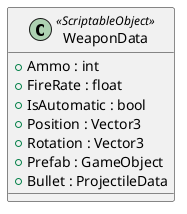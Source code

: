 @startuml
class WeaponData <<ScriptableObject>> {
    + Ammo : int
    + FireRate : float
    + IsAutomatic : bool
    + Position : Vector3
    + Rotation : Vector3
    + Prefab : GameObject
    + Bullet : ProjectileData
}
@enduml
